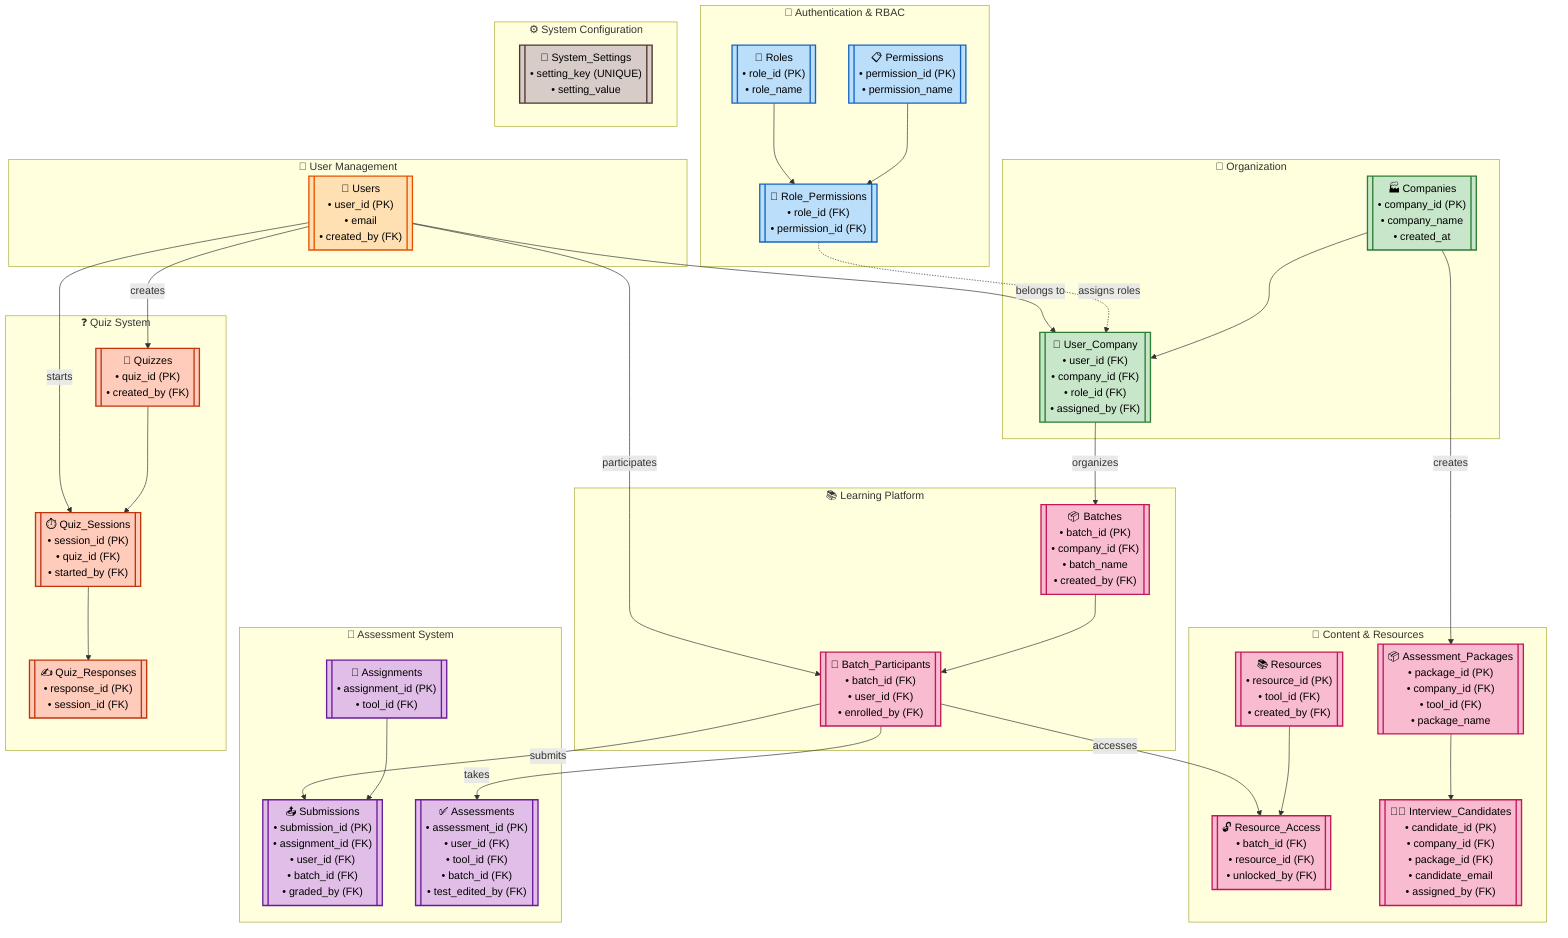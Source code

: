 flowchart TB
    %% Define Styles
    classDef authClass fill:#bbdefb,stroke:#1565c0,stroke-width:2px,color:#000
    classDef orgClass fill:#c8e6c9,stroke:#2e7d32,stroke-width:2px,color:#000
    classDef userClass fill:#ffe0b2,stroke:#e65100,stroke-width:2px,color:#000
    classDef contentClass fill:#f8bbd0,stroke:#c2185b,stroke-width:2px,color:#000
    classDef assessClass fill:#e1bee7,stroke:#6a1b9a,stroke-width:2px,color:#000
    classDef quizClass fill:#ffccbc,stroke:#bf360c,stroke-width:2px,color:#000
    classDef settingClass fill:#d7ccc8,stroke:#4e342e,stroke-width:2px,color:#000

    %% Authentication & RBAC Core
    subgraph AUTH["🔐 Authentication & RBAC"]
        direction TB
        PERM[["📋 Permissions<br/>• permission_id (PK)<br/>• permission_name"]]
        ROLE[["👥 Roles<br/>• role_id (PK)<br/>• role_name"]]
        ROLE_PERM[["🔗 Role_Permissions<br/>• role_id (FK)<br/>• permission_id (FK)"]]
        
        PERM --> ROLE_PERM
        ROLE --> ROLE_PERM
    end

    %% Organization Structure
    subgraph ORG["🏢 Organization"]
        direction TB
        COMPANY[["🏭 Companies<br/>• company_id (PK)<br/>• company_name<br/>• created_at"]]
        USER_COMP[["👤 User_Company<br/>• user_id (FK)<br/>• company_id (FK)<br/>• role_id (FK)<br/>• assigned_by (FK)"]]
        
        COMPANY --> USER_COMP
    end

    %% User Management
    subgraph USERS["👤 User Management"]
        direction TB
        USER[["👤 Users<br/>• user_id (PK)<br/>• email<br/>• created_by (FK)"]]
    end

    %% Learning Platform
    subgraph LEARN["📚 Learning Platform"]
        direction TB
        BATCH[["📦 Batches<br/>• batch_id (PK)<br/>• company_id (FK)<br/>• batch_name<br/>• created_by (FK)"]]
        BATCH_PART[["👥 Batch_Participants<br/>• batch_id (FK)<br/>• user_id (FK)<br/>• enrolled_by (FK)"]]
        
        BATCH --> BATCH_PART
    end

    %% Assessment System
    subgraph ASSESS["📝 Assessment System"]
        direction TB
        ASSIGNMENT[["📄 Assignments<br/>• assignment_id (PK)<br/>• tool_id (FK)"]]
        SUBMISSION[["📤 Submissions<br/>• submission_id (PK)<br/>• assignment_id (FK)<br/>• user_id (FK)<br/>• batch_id (FK)<br/>• graded_by (FK)"]]
        ASSESSMENT[["✅ Assessments<br/>• assessment_id (PK)<br/>• user_id (FK)<br/>• tool_id (FK)<br/>• batch_id (FK)<br/>• test_edited_by (FK)"]]
        
        ASSIGNMENT --> SUBMISSION
    end

    %% Content Management
    subgraph CONTENT["📂 Content & Resources"]
        direction TB
        RESOURCE[["📚 Resources<br/>• resource_id (PK)<br/>• tool_id (FK)<br/>• created_by (FK)"]]
        RES_ACCESS[["🔓 Resource_Access<br/>• batch_id (FK)<br/>• resource_id (FK)<br/>• unlocked_by (FK)"]]
        PACKAGE[["📦 Assessment_Packages<br/>• package_id (PK)<br/>• company_id (FK)<br/>• tool_id (FK)<br/>• package_name"]]
        CANDIDATE[["👨‍💼 Interview_Candidates<br/>• candidate_id (PK)<br/>• company_id (FK)<br/>• package_id (FK)<br/>• candidate_email<br/>• assigned_by (FK)"]]
        
        RESOURCE --> RES_ACCESS
        PACKAGE --> CANDIDATE
    end

    %% Quiz Module
    subgraph QUIZ["❓ Quiz System"]
        direction TB
        QUIZ_T[["📝 Quizzes<br/>• quiz_id (PK)<br/>• created_by (FK)"]]
        QUIZ_SESS[["⏱️ Quiz_Sessions<br/>• session_id (PK)<br/>• quiz_id (FK)<br/>• started_by (FK)"]]
        QUIZ_RESP[["✍️ Quiz_Responses<br/>• response_id (PK)<br/>• session_id (FK)"]]
        
        QUIZ_T --> QUIZ_SESS
        QUIZ_SESS --> QUIZ_RESP
    end

    %% System Configuration
    subgraph CONFIG["⚙️ System Configuration"]
        SETTINGS[["🔧 System_Settings<br/>• setting_key (UNIQUE)<br/>• setting_value"]]
    end

    %% Main Relationships
    ROLE_PERM -.->|assigns roles| USER_COMP
    USER -->|belongs to| USER_COMP
    USER_COMP -->|organizes| BATCH
    USER -->|participates| BATCH_PART
    BATCH_PART -->|submits| SUBMISSION
    BATCH_PART -->|takes| ASSESSMENT
    BATCH_PART -->|accesses| RES_ACCESS
    COMPANY -->|creates| PACKAGE
    USER -->|creates| QUIZ_T
    USER -->|starts| QUIZ_SESS

    %% Apply Styles
    class PERM,ROLE,ROLE_PERM authClass
    class COMPANY,USER_COMP orgClass
    class USER userClass
    class BATCH,BATCH_PART contentClass
    class ASSIGNMENT,SUBMISSION,ASSESSMENT assessClass
    class RESOURCE,RES_ACCESS,PACKAGE,CANDIDATE contentClass
    class QUIZ_T,QUIZ_SESS,QUIZ_RESP quizClass
    class SETTINGS settingClass